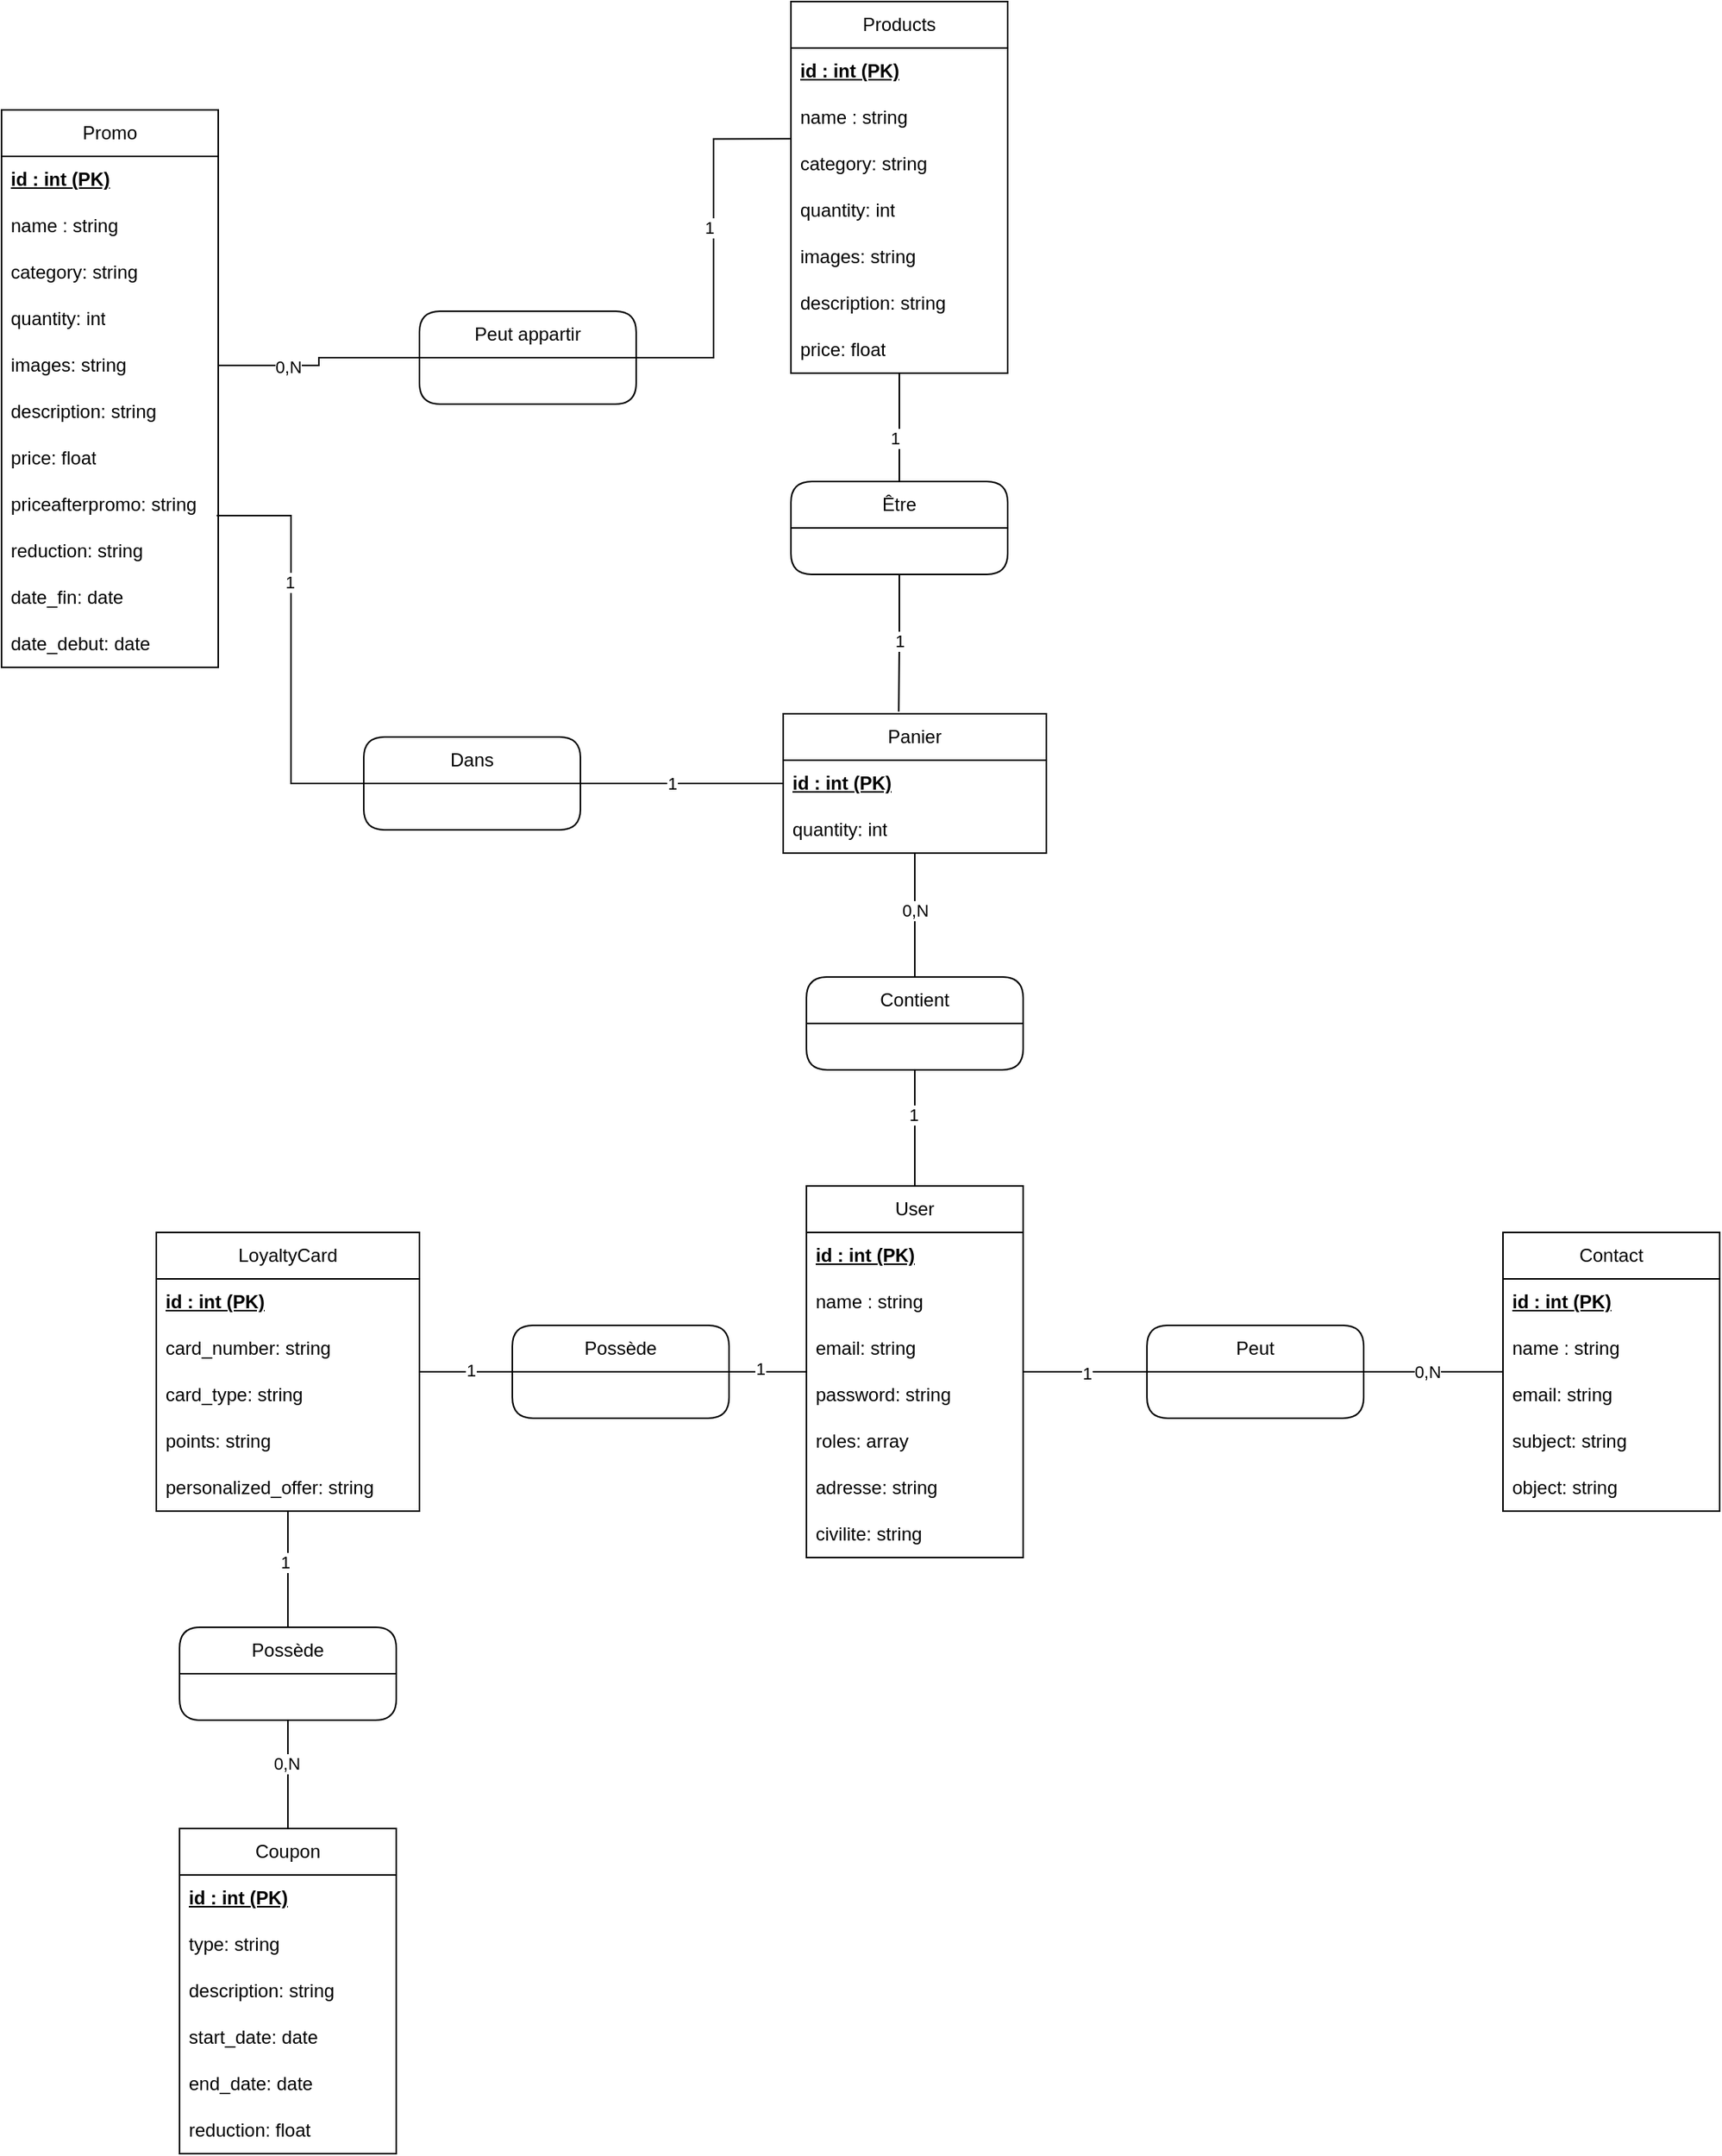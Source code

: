 <mxfile version="24.3.1" type="device">
  <diagram name="Page-1" id="Z8orhRkLqQDL-UpB7b5L">
    <mxGraphModel dx="3193" dy="2847" grid="1" gridSize="10" guides="1" tooltips="1" connect="1" arrows="1" fold="1" page="1" pageScale="1" pageWidth="827" pageHeight="1169" math="0" shadow="0">
      <root>
        <mxCell id="0" />
        <mxCell id="1" parent="0" />
        <mxCell id="rzybz_MpaNNf8O2ourKi-1895" value="Contact" style="swimlane;fontStyle=0;childLayout=stackLayout;horizontal=1;startSize=30;horizontalStack=0;resizeParent=1;resizeParentMax=0;resizeLast=0;collapsible=1;marginBottom=0;whiteSpace=wrap;html=1;" vertex="1" parent="1">
          <mxGeometry x="1010" y="615" width="140" height="180" as="geometry" />
        </mxCell>
        <mxCell id="rzybz_MpaNNf8O2ourKi-1896" value="&lt;b&gt;&lt;u&gt;id : int (PK)&lt;/u&gt;&lt;/b&gt;" style="text;strokeColor=none;fillColor=none;align=left;verticalAlign=middle;spacingLeft=4;spacingRight=4;overflow=hidden;points=[[0,0.5],[1,0.5]];portConstraint=eastwest;rotatable=0;whiteSpace=wrap;html=1;" vertex="1" parent="rzybz_MpaNNf8O2ourKi-1895">
          <mxGeometry y="30" width="140" height="30" as="geometry" />
        </mxCell>
        <mxCell id="rzybz_MpaNNf8O2ourKi-1897" value="name : string" style="text;strokeColor=none;fillColor=none;align=left;verticalAlign=middle;spacingLeft=4;spacingRight=4;overflow=hidden;points=[[0,0.5],[1,0.5]];portConstraint=eastwest;rotatable=0;whiteSpace=wrap;html=1;" vertex="1" parent="rzybz_MpaNNf8O2ourKi-1895">
          <mxGeometry y="60" width="140" height="30" as="geometry" />
        </mxCell>
        <mxCell id="rzybz_MpaNNf8O2ourKi-1898" value="email: string" style="text;strokeColor=none;fillColor=none;align=left;verticalAlign=middle;spacingLeft=4;spacingRight=4;overflow=hidden;points=[[0,0.5],[1,0.5]];portConstraint=eastwest;rotatable=0;whiteSpace=wrap;html=1;" vertex="1" parent="rzybz_MpaNNf8O2ourKi-1895">
          <mxGeometry y="90" width="140" height="30" as="geometry" />
        </mxCell>
        <mxCell id="rzybz_MpaNNf8O2ourKi-1899" value="subject: string" style="text;strokeColor=none;fillColor=none;align=left;verticalAlign=middle;spacingLeft=4;spacingRight=4;overflow=hidden;points=[[0,0.5],[1,0.5]];portConstraint=eastwest;rotatable=0;whiteSpace=wrap;html=1;" vertex="1" parent="rzybz_MpaNNf8O2ourKi-1895">
          <mxGeometry y="120" width="140" height="30" as="geometry" />
        </mxCell>
        <mxCell id="rzybz_MpaNNf8O2ourKi-1900" value="object: string" style="text;strokeColor=none;fillColor=none;align=left;verticalAlign=middle;spacingLeft=4;spacingRight=4;overflow=hidden;points=[[0,0.5],[1,0.5]];portConstraint=eastwest;rotatable=0;whiteSpace=wrap;html=1;" vertex="1" parent="rzybz_MpaNNf8O2ourKi-1895">
          <mxGeometry y="150" width="140" height="30" as="geometry" />
        </mxCell>
        <mxCell id="rzybz_MpaNNf8O2ourKi-1901" value="Coupon" style="swimlane;fontStyle=0;childLayout=stackLayout;horizontal=1;startSize=30;horizontalStack=0;resizeParent=1;resizeParentMax=0;resizeLast=0;collapsible=1;marginBottom=0;whiteSpace=wrap;html=1;" vertex="1" parent="1">
          <mxGeometry x="155" y="1000" width="140" height="210" as="geometry" />
        </mxCell>
        <mxCell id="rzybz_MpaNNf8O2ourKi-1902" value="&lt;b&gt;&lt;u&gt;id : int (PK)&lt;/u&gt;&lt;/b&gt;" style="text;strokeColor=none;fillColor=none;align=left;verticalAlign=middle;spacingLeft=4;spacingRight=4;overflow=hidden;points=[[0,0.5],[1,0.5]];portConstraint=eastwest;rotatable=0;whiteSpace=wrap;html=1;" vertex="1" parent="rzybz_MpaNNf8O2ourKi-1901">
          <mxGeometry y="30" width="140" height="30" as="geometry" />
        </mxCell>
        <mxCell id="rzybz_MpaNNf8O2ourKi-1903" value="type: string" style="text;strokeColor=none;fillColor=none;align=left;verticalAlign=middle;spacingLeft=4;spacingRight=4;overflow=hidden;points=[[0,0.5],[1,0.5]];portConstraint=eastwest;rotatable=0;whiteSpace=wrap;html=1;" vertex="1" parent="rzybz_MpaNNf8O2ourKi-1901">
          <mxGeometry y="60" width="140" height="30" as="geometry" />
        </mxCell>
        <mxCell id="rzybz_MpaNNf8O2ourKi-1904" value="description: string" style="text;strokeColor=none;fillColor=none;align=left;verticalAlign=middle;spacingLeft=4;spacingRight=4;overflow=hidden;points=[[0,0.5],[1,0.5]];portConstraint=eastwest;rotatable=0;whiteSpace=wrap;html=1;" vertex="1" parent="rzybz_MpaNNf8O2ourKi-1901">
          <mxGeometry y="90" width="140" height="30" as="geometry" />
        </mxCell>
        <mxCell id="rzybz_MpaNNf8O2ourKi-1905" value="start_date: date" style="text;strokeColor=none;fillColor=none;align=left;verticalAlign=middle;spacingLeft=4;spacingRight=4;overflow=hidden;points=[[0,0.5],[1,0.5]];portConstraint=eastwest;rotatable=0;whiteSpace=wrap;html=1;" vertex="1" parent="rzybz_MpaNNf8O2ourKi-1901">
          <mxGeometry y="120" width="140" height="30" as="geometry" />
        </mxCell>
        <mxCell id="rzybz_MpaNNf8O2ourKi-1906" value="end_date: date" style="text;strokeColor=none;fillColor=none;align=left;verticalAlign=middle;spacingLeft=4;spacingRight=4;overflow=hidden;points=[[0,0.5],[1,0.5]];portConstraint=eastwest;rotatable=0;whiteSpace=wrap;html=1;" vertex="1" parent="rzybz_MpaNNf8O2ourKi-1901">
          <mxGeometry y="150" width="140" height="30" as="geometry" />
        </mxCell>
        <mxCell id="rzybz_MpaNNf8O2ourKi-1907" value="reduction: float" style="text;strokeColor=none;fillColor=none;align=left;verticalAlign=middle;spacingLeft=4;spacingRight=4;overflow=hidden;points=[[0,0.5],[1,0.5]];portConstraint=eastwest;rotatable=0;whiteSpace=wrap;html=1;" vertex="1" parent="rzybz_MpaNNf8O2ourKi-1901">
          <mxGeometry y="180" width="140" height="30" as="geometry" />
        </mxCell>
        <mxCell id="rzybz_MpaNNf8O2ourKi-1908" value="LoyaltyCard" style="swimlane;fontStyle=0;childLayout=stackLayout;horizontal=1;startSize=30;horizontalStack=0;resizeParent=1;resizeParentMax=0;resizeLast=0;collapsible=1;marginBottom=0;whiteSpace=wrap;html=1;" vertex="1" parent="1">
          <mxGeometry x="140" y="615" width="170" height="180" as="geometry" />
        </mxCell>
        <mxCell id="rzybz_MpaNNf8O2ourKi-1909" value="&lt;b&gt;&lt;u&gt;id : int (PK)&lt;/u&gt;&lt;/b&gt;" style="text;strokeColor=none;fillColor=none;align=left;verticalAlign=middle;spacingLeft=4;spacingRight=4;overflow=hidden;points=[[0,0.5],[1,0.5]];portConstraint=eastwest;rotatable=0;whiteSpace=wrap;html=1;" vertex="1" parent="rzybz_MpaNNf8O2ourKi-1908">
          <mxGeometry y="30" width="170" height="30" as="geometry" />
        </mxCell>
        <mxCell id="rzybz_MpaNNf8O2ourKi-1910" value="card_number: string" style="text;strokeColor=none;fillColor=none;align=left;verticalAlign=middle;spacingLeft=4;spacingRight=4;overflow=hidden;points=[[0,0.5],[1,0.5]];portConstraint=eastwest;rotatable=0;whiteSpace=wrap;html=1;" vertex="1" parent="rzybz_MpaNNf8O2ourKi-1908">
          <mxGeometry y="60" width="170" height="30" as="geometry" />
        </mxCell>
        <mxCell id="rzybz_MpaNNf8O2ourKi-1911" value="card_type: string" style="text;strokeColor=none;fillColor=none;align=left;verticalAlign=middle;spacingLeft=4;spacingRight=4;overflow=hidden;points=[[0,0.5],[1,0.5]];portConstraint=eastwest;rotatable=0;whiteSpace=wrap;html=1;" vertex="1" parent="rzybz_MpaNNf8O2ourKi-1908">
          <mxGeometry y="90" width="170" height="30" as="geometry" />
        </mxCell>
        <mxCell id="rzybz_MpaNNf8O2ourKi-1912" value="points: string" style="text;strokeColor=none;fillColor=none;align=left;verticalAlign=middle;spacingLeft=4;spacingRight=4;overflow=hidden;points=[[0,0.5],[1,0.5]];portConstraint=eastwest;rotatable=0;whiteSpace=wrap;html=1;" vertex="1" parent="rzybz_MpaNNf8O2ourKi-1908">
          <mxGeometry y="120" width="170" height="30" as="geometry" />
        </mxCell>
        <mxCell id="rzybz_MpaNNf8O2ourKi-1913" value="personalized_offer: string" style="text;strokeColor=none;fillColor=none;align=left;verticalAlign=middle;spacingLeft=4;spacingRight=4;overflow=hidden;points=[[0,0.5],[1,0.5]];portConstraint=eastwest;rotatable=0;whiteSpace=wrap;html=1;" vertex="1" parent="rzybz_MpaNNf8O2ourKi-1908">
          <mxGeometry y="150" width="170" height="30" as="geometry" />
        </mxCell>
        <mxCell id="rzybz_MpaNNf8O2ourKi-1914" value="Products" style="swimlane;fontStyle=0;childLayout=stackLayout;horizontal=1;startSize=30;horizontalStack=0;resizeParent=1;resizeParentMax=0;resizeLast=0;collapsible=1;marginBottom=0;whiteSpace=wrap;html=1;" vertex="1" parent="1">
          <mxGeometry x="550" y="-180" width="140" height="240" as="geometry" />
        </mxCell>
        <mxCell id="rzybz_MpaNNf8O2ourKi-1915" value="&lt;b&gt;&lt;u&gt;id : int (PK)&lt;/u&gt;&lt;/b&gt;" style="text;strokeColor=none;fillColor=none;align=left;verticalAlign=middle;spacingLeft=4;spacingRight=4;overflow=hidden;points=[[0,0.5],[1,0.5]];portConstraint=eastwest;rotatable=0;whiteSpace=wrap;html=1;" vertex="1" parent="rzybz_MpaNNf8O2ourKi-1914">
          <mxGeometry y="30" width="140" height="30" as="geometry" />
        </mxCell>
        <mxCell id="rzybz_MpaNNf8O2ourKi-1916" value="name : string" style="text;strokeColor=none;fillColor=none;align=left;verticalAlign=middle;spacingLeft=4;spacingRight=4;overflow=hidden;points=[[0,0.5],[1,0.5]];portConstraint=eastwest;rotatable=0;whiteSpace=wrap;html=1;" vertex="1" parent="rzybz_MpaNNf8O2ourKi-1914">
          <mxGeometry y="60" width="140" height="30" as="geometry" />
        </mxCell>
        <mxCell id="rzybz_MpaNNf8O2ourKi-1917" value="category: string" style="text;strokeColor=none;fillColor=none;align=left;verticalAlign=middle;spacingLeft=4;spacingRight=4;overflow=hidden;points=[[0,0.5],[1,0.5]];portConstraint=eastwest;rotatable=0;whiteSpace=wrap;html=1;" vertex="1" parent="rzybz_MpaNNf8O2ourKi-1914">
          <mxGeometry y="90" width="140" height="30" as="geometry" />
        </mxCell>
        <mxCell id="rzybz_MpaNNf8O2ourKi-1918" value="quantity: int" style="text;strokeColor=none;fillColor=none;align=left;verticalAlign=middle;spacingLeft=4;spacingRight=4;overflow=hidden;points=[[0,0.5],[1,0.5]];portConstraint=eastwest;rotatable=0;whiteSpace=wrap;html=1;" vertex="1" parent="rzybz_MpaNNf8O2ourKi-1914">
          <mxGeometry y="120" width="140" height="30" as="geometry" />
        </mxCell>
        <mxCell id="rzybz_MpaNNf8O2ourKi-1919" value="images: string" style="text;strokeColor=none;fillColor=none;align=left;verticalAlign=middle;spacingLeft=4;spacingRight=4;overflow=hidden;points=[[0,0.5],[1,0.5]];portConstraint=eastwest;rotatable=0;whiteSpace=wrap;html=1;" vertex="1" parent="rzybz_MpaNNf8O2ourKi-1914">
          <mxGeometry y="150" width="140" height="30" as="geometry" />
        </mxCell>
        <mxCell id="rzybz_MpaNNf8O2ourKi-1920" value="description: string" style="text;strokeColor=none;fillColor=none;align=left;verticalAlign=middle;spacingLeft=4;spacingRight=4;overflow=hidden;points=[[0,0.5],[1,0.5]];portConstraint=eastwest;rotatable=0;whiteSpace=wrap;html=1;" vertex="1" parent="rzybz_MpaNNf8O2ourKi-1914">
          <mxGeometry y="180" width="140" height="30" as="geometry" />
        </mxCell>
        <mxCell id="rzybz_MpaNNf8O2ourKi-1921" value="price: float" style="text;strokeColor=none;fillColor=none;align=left;verticalAlign=middle;spacingLeft=4;spacingRight=4;overflow=hidden;points=[[0,0.5],[1,0.5]];portConstraint=eastwest;rotatable=0;whiteSpace=wrap;html=1;" vertex="1" parent="rzybz_MpaNNf8O2ourKi-1914">
          <mxGeometry y="210" width="140" height="30" as="geometry" />
        </mxCell>
        <mxCell id="rzybz_MpaNNf8O2ourKi-2039" style="edgeStyle=orthogonalEdgeStyle;rounded=0;orthogonalLoop=1;jettySize=auto;html=1;entryX=0;entryY=0.5;entryDx=0;entryDy=0;endArrow=none;endFill=0;" edge="1" parent="1" source="rzybz_MpaNNf8O2ourKi-1927" target="rzybz_MpaNNf8O2ourKi-2031">
          <mxGeometry relative="1" as="geometry" />
        </mxCell>
        <mxCell id="rzybz_MpaNNf8O2ourKi-2155" value="0,N" style="edgeLabel;html=1;align=center;verticalAlign=middle;resizable=0;points=[];" vertex="1" connectable="0" parent="rzybz_MpaNNf8O2ourKi-2039">
          <mxGeometry x="-0.338" y="-1" relative="1" as="geometry">
            <mxPoint as="offset" />
          </mxGeometry>
        </mxCell>
        <mxCell id="rzybz_MpaNNf8O2ourKi-2159" style="edgeStyle=orthogonalEdgeStyle;rounded=0;orthogonalLoop=1;jettySize=auto;html=1;entryX=0;entryY=0.5;entryDx=0;entryDy=0;endArrow=none;endFill=0;exitX=0.993;exitY=0.733;exitDx=0;exitDy=0;exitPerimeter=0;" edge="1" parent="1" source="rzybz_MpaNNf8O2ourKi-1930" target="rzybz_MpaNNf8O2ourKi-2158">
          <mxGeometry relative="1" as="geometry" />
        </mxCell>
        <mxCell id="rzybz_MpaNNf8O2ourKi-2164" value="1" style="edgeLabel;html=1;align=center;verticalAlign=middle;resizable=0;points=[];" vertex="1" connectable="0" parent="rzybz_MpaNNf8O2ourKi-2159">
          <mxGeometry x="-0.319" y="-1" relative="1" as="geometry">
            <mxPoint as="offset" />
          </mxGeometry>
        </mxCell>
        <mxCell id="rzybz_MpaNNf8O2ourKi-1922" value="Promo" style="swimlane;fontStyle=0;childLayout=stackLayout;horizontal=1;startSize=30;horizontalStack=0;resizeParent=1;resizeParentMax=0;resizeLast=0;collapsible=1;marginBottom=0;whiteSpace=wrap;html=1;" vertex="1" parent="1">
          <mxGeometry x="40" y="-110" width="140" height="360" as="geometry" />
        </mxCell>
        <mxCell id="rzybz_MpaNNf8O2ourKi-1923" value="&lt;b&gt;&lt;u&gt;id : int (PK)&lt;/u&gt;&lt;/b&gt;" style="text;strokeColor=none;fillColor=none;align=left;verticalAlign=middle;spacingLeft=4;spacingRight=4;overflow=hidden;points=[[0,0.5],[1,0.5]];portConstraint=eastwest;rotatable=0;whiteSpace=wrap;html=1;" vertex="1" parent="rzybz_MpaNNf8O2ourKi-1922">
          <mxGeometry y="30" width="140" height="30" as="geometry" />
        </mxCell>
        <mxCell id="rzybz_MpaNNf8O2ourKi-1924" value="name : string" style="text;strokeColor=none;fillColor=none;align=left;verticalAlign=middle;spacingLeft=4;spacingRight=4;overflow=hidden;points=[[0,0.5],[1,0.5]];portConstraint=eastwest;rotatable=0;whiteSpace=wrap;html=1;" vertex="1" parent="rzybz_MpaNNf8O2ourKi-1922">
          <mxGeometry y="60" width="140" height="30" as="geometry" />
        </mxCell>
        <mxCell id="rzybz_MpaNNf8O2ourKi-1925" value="category: string" style="text;strokeColor=none;fillColor=none;align=left;verticalAlign=middle;spacingLeft=4;spacingRight=4;overflow=hidden;points=[[0,0.5],[1,0.5]];portConstraint=eastwest;rotatable=0;whiteSpace=wrap;html=1;" vertex="1" parent="rzybz_MpaNNf8O2ourKi-1922">
          <mxGeometry y="90" width="140" height="30" as="geometry" />
        </mxCell>
        <mxCell id="rzybz_MpaNNf8O2ourKi-1926" value="quantity: int" style="text;strokeColor=none;fillColor=none;align=left;verticalAlign=middle;spacingLeft=4;spacingRight=4;overflow=hidden;points=[[0,0.5],[1,0.5]];portConstraint=eastwest;rotatable=0;whiteSpace=wrap;html=1;" vertex="1" parent="rzybz_MpaNNf8O2ourKi-1922">
          <mxGeometry y="120" width="140" height="30" as="geometry" />
        </mxCell>
        <mxCell id="rzybz_MpaNNf8O2ourKi-1927" value="images: string" style="text;strokeColor=none;fillColor=none;align=left;verticalAlign=middle;spacingLeft=4;spacingRight=4;overflow=hidden;points=[[0,0.5],[1,0.5]];portConstraint=eastwest;rotatable=0;whiteSpace=wrap;html=1;" vertex="1" parent="rzybz_MpaNNf8O2ourKi-1922">
          <mxGeometry y="150" width="140" height="30" as="geometry" />
        </mxCell>
        <mxCell id="rzybz_MpaNNf8O2ourKi-1928" value="description: string" style="text;strokeColor=none;fillColor=none;align=left;verticalAlign=middle;spacingLeft=4;spacingRight=4;overflow=hidden;points=[[0,0.5],[1,0.5]];portConstraint=eastwest;rotatable=0;whiteSpace=wrap;html=1;" vertex="1" parent="rzybz_MpaNNf8O2ourKi-1922">
          <mxGeometry y="180" width="140" height="30" as="geometry" />
        </mxCell>
        <mxCell id="rzybz_MpaNNf8O2ourKi-1929" value="price: float" style="text;strokeColor=none;fillColor=none;align=left;verticalAlign=middle;spacingLeft=4;spacingRight=4;overflow=hidden;points=[[0,0.5],[1,0.5]];portConstraint=eastwest;rotatable=0;whiteSpace=wrap;html=1;" vertex="1" parent="rzybz_MpaNNf8O2ourKi-1922">
          <mxGeometry y="210" width="140" height="30" as="geometry" />
        </mxCell>
        <mxCell id="rzybz_MpaNNf8O2ourKi-1930" value="priceafterpromo: string" style="text;strokeColor=none;fillColor=none;align=left;verticalAlign=middle;spacingLeft=4;spacingRight=4;overflow=hidden;points=[[0,0.5],[1,0.5]];portConstraint=eastwest;rotatable=0;whiteSpace=wrap;html=1;" vertex="1" parent="rzybz_MpaNNf8O2ourKi-1922">
          <mxGeometry y="240" width="140" height="30" as="geometry" />
        </mxCell>
        <mxCell id="rzybz_MpaNNf8O2ourKi-1931" value="reduction: string" style="text;strokeColor=none;fillColor=none;align=left;verticalAlign=middle;spacingLeft=4;spacingRight=4;overflow=hidden;points=[[0,0.5],[1,0.5]];portConstraint=eastwest;rotatable=0;whiteSpace=wrap;html=1;" vertex="1" parent="rzybz_MpaNNf8O2ourKi-1922">
          <mxGeometry y="270" width="140" height="30" as="geometry" />
        </mxCell>
        <mxCell id="rzybz_MpaNNf8O2ourKi-1932" value="date_fin: date" style="text;strokeColor=none;fillColor=none;align=left;verticalAlign=middle;spacingLeft=4;spacingRight=4;overflow=hidden;points=[[0,0.5],[1,0.5]];portConstraint=eastwest;rotatable=0;whiteSpace=wrap;html=1;" vertex="1" parent="rzybz_MpaNNf8O2ourKi-1922">
          <mxGeometry y="300" width="140" height="30" as="geometry" />
        </mxCell>
        <mxCell id="rzybz_MpaNNf8O2ourKi-1933" value="date_debut: date" style="text;strokeColor=none;fillColor=none;align=left;verticalAlign=middle;spacingLeft=4;spacingRight=4;overflow=hidden;points=[[0,0.5],[1,0.5]];portConstraint=eastwest;rotatable=0;whiteSpace=wrap;html=1;" vertex="1" parent="rzybz_MpaNNf8O2ourKi-1922">
          <mxGeometry y="330" width="140" height="30" as="geometry" />
        </mxCell>
        <mxCell id="rzybz_MpaNNf8O2ourKi-1934" value="User" style="swimlane;fontStyle=0;childLayout=stackLayout;horizontal=1;startSize=30;horizontalStack=0;resizeParent=1;resizeParentMax=0;resizeLast=0;collapsible=1;marginBottom=0;whiteSpace=wrap;html=1;" vertex="1" parent="1">
          <mxGeometry x="560" y="585" width="140" height="240" as="geometry" />
        </mxCell>
        <mxCell id="rzybz_MpaNNf8O2ourKi-1935" value="&lt;b&gt;&lt;u&gt;id : int (PK)&lt;/u&gt;&lt;/b&gt;" style="text;strokeColor=none;fillColor=none;align=left;verticalAlign=middle;spacingLeft=4;spacingRight=4;overflow=hidden;points=[[0,0.5],[1,0.5]];portConstraint=eastwest;rotatable=0;whiteSpace=wrap;html=1;" vertex="1" parent="rzybz_MpaNNf8O2ourKi-1934">
          <mxGeometry y="30" width="140" height="30" as="geometry" />
        </mxCell>
        <mxCell id="rzybz_MpaNNf8O2ourKi-1936" value="name : string" style="text;strokeColor=none;fillColor=none;align=left;verticalAlign=middle;spacingLeft=4;spacingRight=4;overflow=hidden;points=[[0,0.5],[1,0.5]];portConstraint=eastwest;rotatable=0;whiteSpace=wrap;html=1;" vertex="1" parent="rzybz_MpaNNf8O2ourKi-1934">
          <mxGeometry y="60" width="140" height="30" as="geometry" />
        </mxCell>
        <mxCell id="rzybz_MpaNNf8O2ourKi-1937" value="email: string" style="text;strokeColor=none;fillColor=none;align=left;verticalAlign=middle;spacingLeft=4;spacingRight=4;overflow=hidden;points=[[0,0.5],[1,0.5]];portConstraint=eastwest;rotatable=0;whiteSpace=wrap;html=1;" vertex="1" parent="rzybz_MpaNNf8O2ourKi-1934">
          <mxGeometry y="90" width="140" height="30" as="geometry" />
        </mxCell>
        <mxCell id="rzybz_MpaNNf8O2ourKi-1938" value="password: string" style="text;strokeColor=none;fillColor=none;align=left;verticalAlign=middle;spacingLeft=4;spacingRight=4;overflow=hidden;points=[[0,0.5],[1,0.5]];portConstraint=eastwest;rotatable=0;whiteSpace=wrap;html=1;" vertex="1" parent="rzybz_MpaNNf8O2ourKi-1934">
          <mxGeometry y="120" width="140" height="30" as="geometry" />
        </mxCell>
        <mxCell id="rzybz_MpaNNf8O2ourKi-1939" value="roles: array" style="text;strokeColor=none;fillColor=none;align=left;verticalAlign=middle;spacingLeft=4;spacingRight=4;overflow=hidden;points=[[0,0.5],[1,0.5]];portConstraint=eastwest;rotatable=0;whiteSpace=wrap;html=1;" vertex="1" parent="rzybz_MpaNNf8O2ourKi-1934">
          <mxGeometry y="150" width="140" height="30" as="geometry" />
        </mxCell>
        <mxCell id="rzybz_MpaNNf8O2ourKi-1940" value="adresse: string" style="text;strokeColor=none;fillColor=none;align=left;verticalAlign=middle;spacingLeft=4;spacingRight=4;overflow=hidden;points=[[0,0.5],[1,0.5]];portConstraint=eastwest;rotatable=0;whiteSpace=wrap;html=1;" vertex="1" parent="rzybz_MpaNNf8O2ourKi-1934">
          <mxGeometry y="180" width="140" height="30" as="geometry" />
        </mxCell>
        <mxCell id="rzybz_MpaNNf8O2ourKi-1941" value="civilite: string" style="text;strokeColor=none;fillColor=none;align=left;verticalAlign=middle;spacingLeft=4;spacingRight=4;overflow=hidden;points=[[0,0.5],[1,0.5]];portConstraint=eastwest;rotatable=0;whiteSpace=wrap;html=1;" vertex="1" parent="rzybz_MpaNNf8O2ourKi-1934">
          <mxGeometry y="210" width="140" height="30" as="geometry" />
        </mxCell>
        <mxCell id="rzybz_MpaNNf8O2ourKi-1942" value="Panier" style="swimlane;fontStyle=0;childLayout=stackLayout;horizontal=1;startSize=30;horizontalStack=0;resizeParent=1;resizeParentMax=0;resizeLast=0;collapsible=1;marginBottom=0;whiteSpace=wrap;html=1;" vertex="1" parent="1">
          <mxGeometry x="545" y="280" width="170" height="90" as="geometry" />
        </mxCell>
        <mxCell id="rzybz_MpaNNf8O2ourKi-1943" value="&lt;b&gt;&lt;u&gt;id : int (PK)&lt;/u&gt;&lt;/b&gt;" style="text;strokeColor=none;fillColor=none;align=left;verticalAlign=middle;spacingLeft=4;spacingRight=4;overflow=hidden;points=[[0,0.5],[1,0.5]];portConstraint=eastwest;rotatable=0;whiteSpace=wrap;html=1;" vertex="1" parent="rzybz_MpaNNf8O2ourKi-1942">
          <mxGeometry y="30" width="170" height="30" as="geometry" />
        </mxCell>
        <mxCell id="rzybz_MpaNNf8O2ourKi-1944" value="quantity: int" style="text;strokeColor=none;fillColor=none;align=left;verticalAlign=middle;spacingLeft=4;spacingRight=4;overflow=hidden;points=[[0,0.5],[1,0.5]];portConstraint=eastwest;rotatable=0;whiteSpace=wrap;html=1;" vertex="1" parent="rzybz_MpaNNf8O2ourKi-1942">
          <mxGeometry y="60" width="170" height="30" as="geometry" />
        </mxCell>
        <mxCell id="rzybz_MpaNNf8O2ourKi-2031" value="Peut appartir" style="swimlane;fontStyle=0;childLayout=stackLayout;horizontal=1;startSize=30;horizontalStack=0;resizeParent=1;resizeParentMax=0;resizeLast=0;collapsible=1;marginBottom=0;whiteSpace=wrap;html=1;rounded=1;" vertex="1" parent="1">
          <mxGeometry x="310" y="20" width="140" height="60" as="geometry" />
        </mxCell>
        <mxCell id="rzybz_MpaNNf8O2ourKi-2040" style="edgeStyle=orthogonalEdgeStyle;rounded=0;orthogonalLoop=1;jettySize=auto;html=1;entryX=-0.002;entryY=-0.044;entryDx=0;entryDy=0;entryPerimeter=0;exitX=1;exitY=0.5;exitDx=0;exitDy=0;endArrow=none;endFill=0;" edge="1" parent="1" source="rzybz_MpaNNf8O2ourKi-2031" target="rzybz_MpaNNf8O2ourKi-1917">
          <mxGeometry relative="1" as="geometry" />
        </mxCell>
        <mxCell id="rzybz_MpaNNf8O2ourKi-2156" value="1" style="edgeLabel;html=1;align=center;verticalAlign=middle;resizable=0;points=[];" vertex="1" connectable="0" parent="rzybz_MpaNNf8O2ourKi-2040">
          <mxGeometry x="0.118" y="3" relative="1" as="geometry">
            <mxPoint as="offset" />
          </mxGeometry>
        </mxCell>
        <mxCell id="rzybz_MpaNNf8O2ourKi-2162" style="edgeStyle=orthogonalEdgeStyle;rounded=0;orthogonalLoop=1;jettySize=auto;html=1;endArrow=none;endFill=0;" edge="1" parent="1" source="rzybz_MpaNNf8O2ourKi-2157" target="rzybz_MpaNNf8O2ourKi-1914">
          <mxGeometry relative="1" as="geometry">
            <mxPoint x="630" y="90" as="targetPoint" />
          </mxGeometry>
        </mxCell>
        <mxCell id="rzybz_MpaNNf8O2ourKi-2167" value="1" style="edgeLabel;html=1;align=center;verticalAlign=middle;resizable=0;points=[];" vertex="1" connectable="0" parent="rzybz_MpaNNf8O2ourKi-2162">
          <mxGeometry x="-0.2" y="3" relative="1" as="geometry">
            <mxPoint as="offset" />
          </mxGeometry>
        </mxCell>
        <mxCell id="rzybz_MpaNNf8O2ourKi-2163" style="edgeStyle=orthogonalEdgeStyle;rounded=0;orthogonalLoop=1;jettySize=auto;html=1;entryX=0.439;entryY=-0.015;entryDx=0;entryDy=0;entryPerimeter=0;endArrow=none;endFill=0;" edge="1" parent="1" source="rzybz_MpaNNf8O2ourKi-2157" target="rzybz_MpaNNf8O2ourKi-1942">
          <mxGeometry relative="1" as="geometry" />
        </mxCell>
        <mxCell id="rzybz_MpaNNf8O2ourKi-2166" value="1" style="edgeLabel;html=1;align=center;verticalAlign=middle;resizable=0;points=[];" vertex="1" connectable="0" parent="rzybz_MpaNNf8O2ourKi-2163">
          <mxGeometry x="-0.042" relative="1" as="geometry">
            <mxPoint as="offset" />
          </mxGeometry>
        </mxCell>
        <mxCell id="rzybz_MpaNNf8O2ourKi-2157" value="Être" style="swimlane;fontStyle=0;childLayout=stackLayout;horizontal=1;startSize=30;horizontalStack=0;resizeParent=1;resizeParentMax=0;resizeLast=0;collapsible=1;marginBottom=0;whiteSpace=wrap;html=1;rounded=1;" vertex="1" parent="1">
          <mxGeometry x="550" y="130" width="140" height="60" as="geometry" />
        </mxCell>
        <mxCell id="rzybz_MpaNNf8O2ourKi-2160" style="edgeStyle=orthogonalEdgeStyle;rounded=0;orthogonalLoop=1;jettySize=auto;html=1;endArrow=none;endFill=0;" edge="1" parent="1" source="rzybz_MpaNNf8O2ourKi-2158" target="rzybz_MpaNNf8O2ourKi-1943">
          <mxGeometry relative="1" as="geometry" />
        </mxCell>
        <mxCell id="rzybz_MpaNNf8O2ourKi-2165" value="1" style="edgeLabel;html=1;align=center;verticalAlign=middle;resizable=0;points=[];" vertex="1" connectable="0" parent="rzybz_MpaNNf8O2ourKi-2160">
          <mxGeometry x="-0.109" relative="1" as="geometry">
            <mxPoint as="offset" />
          </mxGeometry>
        </mxCell>
        <mxCell id="rzybz_MpaNNf8O2ourKi-2158" value="Dans" style="swimlane;fontStyle=0;childLayout=stackLayout;horizontal=1;startSize=30;horizontalStack=0;resizeParent=1;resizeParentMax=0;resizeLast=0;collapsible=1;marginBottom=0;whiteSpace=wrap;html=1;rounded=1;" vertex="1" parent="1">
          <mxGeometry x="274" y="295" width="140" height="60" as="geometry" />
        </mxCell>
        <mxCell id="rzybz_MpaNNf8O2ourKi-2172" style="edgeStyle=orthogonalEdgeStyle;rounded=0;orthogonalLoop=1;jettySize=auto;html=1;endArrow=none;endFill=0;" edge="1" parent="1" source="rzybz_MpaNNf8O2ourKi-2171" target="rzybz_MpaNNf8O2ourKi-1934">
          <mxGeometry relative="1" as="geometry" />
        </mxCell>
        <mxCell id="rzybz_MpaNNf8O2ourKi-2176" value="1" style="edgeLabel;html=1;align=center;verticalAlign=middle;resizable=0;points=[];" vertex="1" connectable="0" parent="rzybz_MpaNNf8O2ourKi-2172">
          <mxGeometry x="-0.236" y="-1" relative="1" as="geometry">
            <mxPoint as="offset" />
          </mxGeometry>
        </mxCell>
        <mxCell id="rzybz_MpaNNf8O2ourKi-2174" style="edgeStyle=orthogonalEdgeStyle;rounded=0;orthogonalLoop=1;jettySize=auto;html=1;endArrow=none;endFill=0;" edge="1" parent="1" source="rzybz_MpaNNf8O2ourKi-2171" target="rzybz_MpaNNf8O2ourKi-1942">
          <mxGeometry relative="1" as="geometry" />
        </mxCell>
        <mxCell id="rzybz_MpaNNf8O2ourKi-2175" value="0,N" style="edgeLabel;html=1;align=center;verticalAlign=middle;resizable=0;points=[];" vertex="1" connectable="0" parent="rzybz_MpaNNf8O2ourKi-2174">
          <mxGeometry x="0.083" relative="1" as="geometry">
            <mxPoint as="offset" />
          </mxGeometry>
        </mxCell>
        <mxCell id="rzybz_MpaNNf8O2ourKi-2171" value="Contient" style="swimlane;fontStyle=0;childLayout=stackLayout;horizontal=1;startSize=30;horizontalStack=0;resizeParent=1;resizeParentMax=0;resizeLast=0;collapsible=1;marginBottom=0;whiteSpace=wrap;html=1;rounded=1;" vertex="1" parent="1">
          <mxGeometry x="560" y="450" width="140" height="60" as="geometry" />
        </mxCell>
        <mxCell id="rzybz_MpaNNf8O2ourKi-2178" style="edgeStyle=orthogonalEdgeStyle;rounded=0;orthogonalLoop=1;jettySize=auto;html=1;endArrow=none;endFill=0;" edge="1" parent="1" source="rzybz_MpaNNf8O2ourKi-2177" target="rzybz_MpaNNf8O2ourKi-1895">
          <mxGeometry relative="1" as="geometry" />
        </mxCell>
        <mxCell id="rzybz_MpaNNf8O2ourKi-2180" value="0,N" style="edgeLabel;html=1;align=center;verticalAlign=middle;resizable=0;points=[];" vertex="1" connectable="0" parent="rzybz_MpaNNf8O2ourKi-2178">
          <mxGeometry x="-0.089" relative="1" as="geometry">
            <mxPoint as="offset" />
          </mxGeometry>
        </mxCell>
        <mxCell id="rzybz_MpaNNf8O2ourKi-2179" style="edgeStyle=orthogonalEdgeStyle;rounded=0;orthogonalLoop=1;jettySize=auto;html=1;endArrow=none;endFill=0;" edge="1" parent="1" source="rzybz_MpaNNf8O2ourKi-2177" target="rzybz_MpaNNf8O2ourKi-1934">
          <mxGeometry relative="1" as="geometry" />
        </mxCell>
        <mxCell id="rzybz_MpaNNf8O2ourKi-2181" value="1" style="edgeLabel;html=1;align=center;verticalAlign=middle;resizable=0;points=[];" vertex="1" connectable="0" parent="rzybz_MpaNNf8O2ourKi-2179">
          <mxGeometry x="-0.025" y="1" relative="1" as="geometry">
            <mxPoint as="offset" />
          </mxGeometry>
        </mxCell>
        <mxCell id="rzybz_MpaNNf8O2ourKi-2177" value="Peut" style="swimlane;fontStyle=0;childLayout=stackLayout;horizontal=1;startSize=30;horizontalStack=0;resizeParent=1;resizeParentMax=0;resizeLast=0;collapsible=1;marginBottom=0;whiteSpace=wrap;html=1;rounded=1;" vertex="1" parent="1">
          <mxGeometry x="780" y="675" width="140" height="60" as="geometry" />
        </mxCell>
        <mxCell id="rzybz_MpaNNf8O2ourKi-2183" style="edgeStyle=orthogonalEdgeStyle;rounded=0;orthogonalLoop=1;jettySize=auto;html=1;endArrow=none;endFill=0;" edge="1" parent="1" source="rzybz_MpaNNf8O2ourKi-2182" target="rzybz_MpaNNf8O2ourKi-1934">
          <mxGeometry relative="1" as="geometry" />
        </mxCell>
        <mxCell id="rzybz_MpaNNf8O2ourKi-2187" value="1" style="edgeLabel;html=1;align=center;verticalAlign=middle;resizable=0;points=[];" vertex="1" connectable="0" parent="rzybz_MpaNNf8O2ourKi-2183">
          <mxGeometry x="-0.213" y="2" relative="1" as="geometry">
            <mxPoint as="offset" />
          </mxGeometry>
        </mxCell>
        <mxCell id="rzybz_MpaNNf8O2ourKi-2184" style="edgeStyle=orthogonalEdgeStyle;rounded=0;orthogonalLoop=1;jettySize=auto;html=1;endArrow=none;endFill=0;" edge="1" parent="1" source="rzybz_MpaNNf8O2ourKi-2182" target="rzybz_MpaNNf8O2ourKi-1908">
          <mxGeometry relative="1" as="geometry" />
        </mxCell>
        <mxCell id="rzybz_MpaNNf8O2ourKi-2188" value="1" style="edgeLabel;html=1;align=center;verticalAlign=middle;resizable=0;points=[];" vertex="1" connectable="0" parent="rzybz_MpaNNf8O2ourKi-2184">
          <mxGeometry x="-0.1" y="-1" relative="1" as="geometry">
            <mxPoint as="offset" />
          </mxGeometry>
        </mxCell>
        <mxCell id="rzybz_MpaNNf8O2ourKi-2182" value="Possède" style="swimlane;fontStyle=0;childLayout=stackLayout;horizontal=1;startSize=30;horizontalStack=0;resizeParent=1;resizeParentMax=0;resizeLast=0;collapsible=1;marginBottom=0;whiteSpace=wrap;html=1;rounded=1;" vertex="1" parent="1">
          <mxGeometry x="370" y="675" width="140" height="60" as="geometry" />
        </mxCell>
        <mxCell id="rzybz_MpaNNf8O2ourKi-2191" style="edgeStyle=orthogonalEdgeStyle;rounded=0;orthogonalLoop=1;jettySize=auto;html=1;endArrow=none;endFill=0;" edge="1" parent="1" source="rzybz_MpaNNf8O2ourKi-2190" target="rzybz_MpaNNf8O2ourKi-1908">
          <mxGeometry relative="1" as="geometry" />
        </mxCell>
        <mxCell id="rzybz_MpaNNf8O2ourKi-2194" value="1" style="edgeLabel;html=1;align=center;verticalAlign=middle;resizable=0;points=[];" vertex="1" connectable="0" parent="rzybz_MpaNNf8O2ourKi-2191">
          <mxGeometry x="0.138" y="2" relative="1" as="geometry">
            <mxPoint as="offset" />
          </mxGeometry>
        </mxCell>
        <mxCell id="rzybz_MpaNNf8O2ourKi-2192" style="edgeStyle=orthogonalEdgeStyle;rounded=0;orthogonalLoop=1;jettySize=auto;html=1;endArrow=none;endFill=0;" edge="1" parent="1" source="rzybz_MpaNNf8O2ourKi-2190" target="rzybz_MpaNNf8O2ourKi-1901">
          <mxGeometry relative="1" as="geometry" />
        </mxCell>
        <mxCell id="rzybz_MpaNNf8O2ourKi-2193" value="0,N" style="edgeLabel;html=1;align=center;verticalAlign=middle;resizable=0;points=[];" vertex="1" connectable="0" parent="rzybz_MpaNNf8O2ourKi-2192">
          <mxGeometry x="-0.2" y="-1" relative="1" as="geometry">
            <mxPoint as="offset" />
          </mxGeometry>
        </mxCell>
        <mxCell id="rzybz_MpaNNf8O2ourKi-2190" value="Possède" style="swimlane;fontStyle=0;childLayout=stackLayout;horizontal=1;startSize=30;horizontalStack=0;resizeParent=1;resizeParentMax=0;resizeLast=0;collapsible=1;marginBottom=0;whiteSpace=wrap;html=1;rounded=1;" vertex="1" parent="1">
          <mxGeometry x="155" y="870" width="140" height="60" as="geometry" />
        </mxCell>
      </root>
    </mxGraphModel>
  </diagram>
</mxfile>
